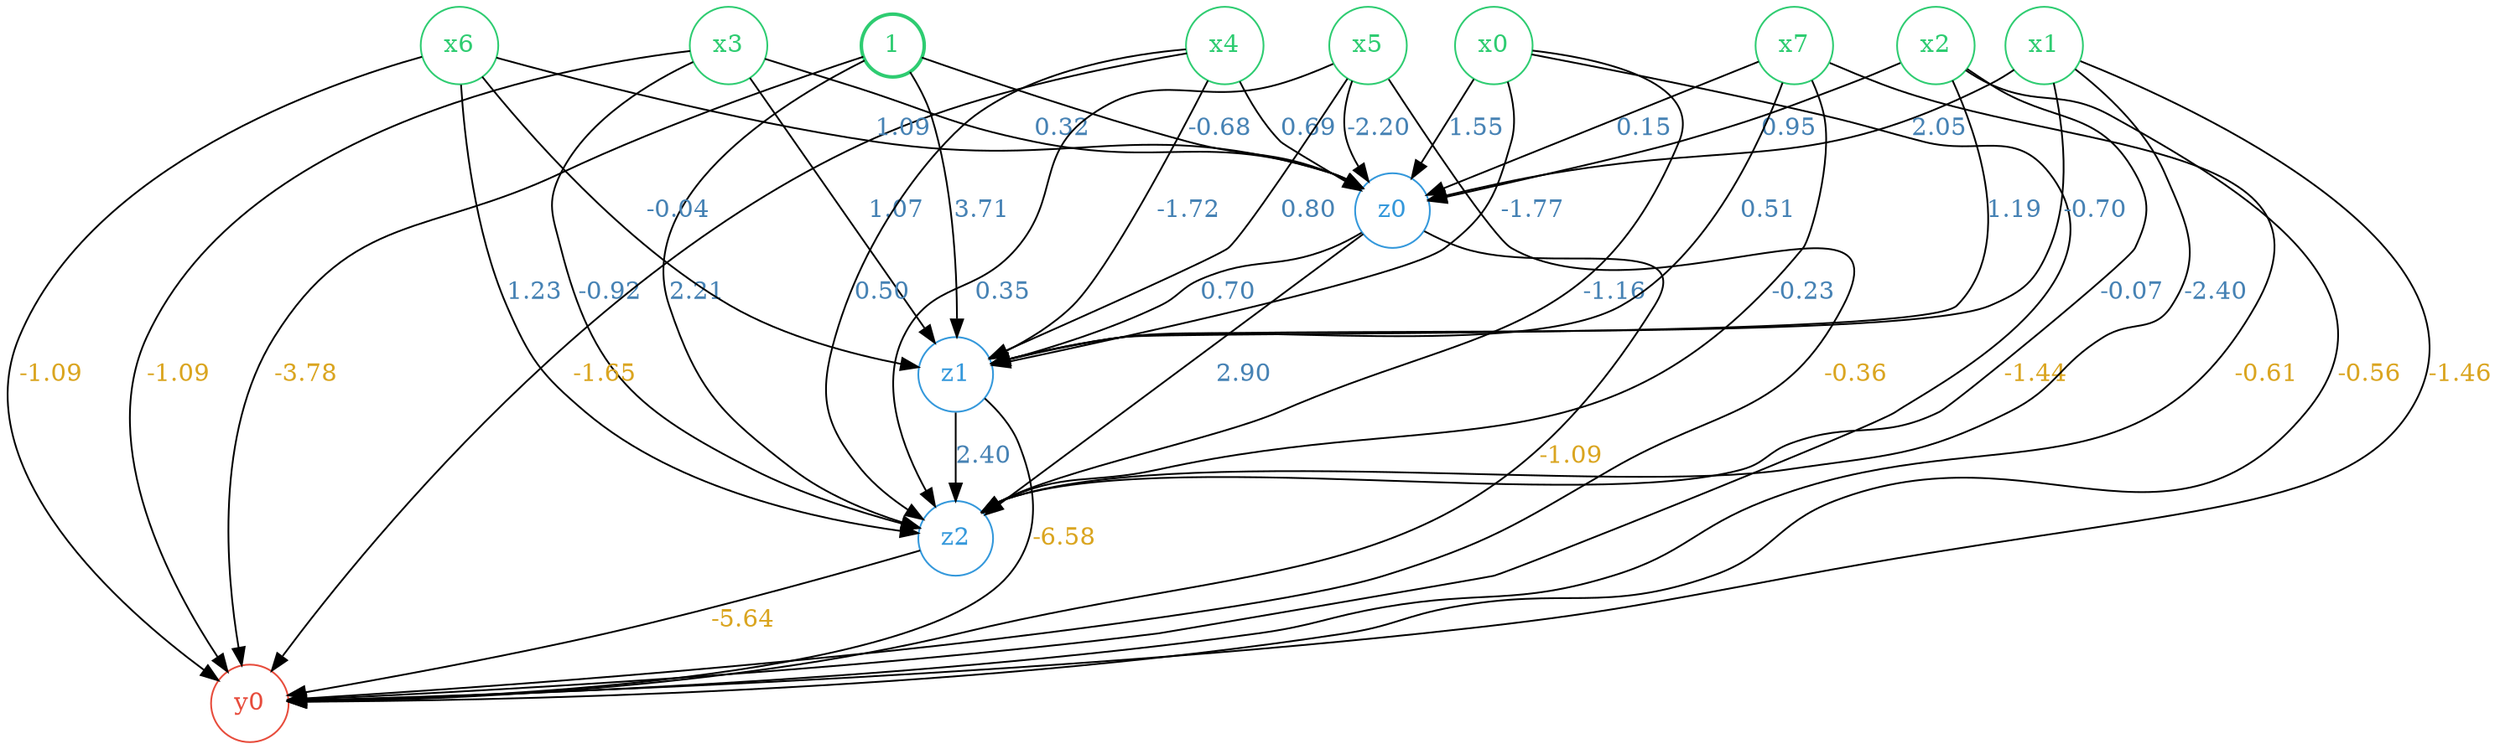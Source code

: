 strict digraph  {
"-1" [color="#2ecc71", fontcolor="#2ecc71", label=1, shape=circle, style=bold];
0 [color="#2ecc71", fontcolor="#2ecc71", label=x0, shape=circle, style=wedged];
1 [color="#2ecc71", fontcolor="#2ecc71", label=x1, shape=circle, style=wedged];
2 [color="#2ecc71", fontcolor="#2ecc71", label=x2, shape=circle, style=wedged];
3 [color="#2ecc71", fontcolor="#2ecc71", label=x3, shape=circle, style=wedged];
4 [color="#2ecc71", fontcolor="#2ecc71", label=x4, shape=circle, style=wedged];
5 [color="#2ecc71", fontcolor="#2ecc71", label=x5, shape=circle, style=wedged];
6 [color="#2ecc71", fontcolor="#2ecc71", label=x6, shape=circle, style=wedged];
7 [color="#2ecc71", fontcolor="#2ecc71", label=x7, shape=circle, style=wedged];
8 [bias="-0.6768175363540649", color="#3498db", fontcolor="#3498db", label=z0, shape=circle, style=wedged];
9 [bias="3.7098195552825928", color="#3498db", fontcolor="#3498db", label=z1, shape=circle, style=wedged];
10 [bias="2.2086029052734375", color="#3498db", fontcolor="#3498db", label=z2, shape=circle, style=wedged];
11 [bias="-3.7779507637023926", color="#e74c3c", fontcolor="#e74c3c", label=y0, shape=circle, style=wedged];
"-1" -> 8  [bias="-0.6768175363540649", fontcolor=steelblue, label="-0.68"];
"-1" -> 9  [bias="3.7098195552825928", fontcolor=steelblue, label="3.71"];
"-1" -> 10  [bias="2.2086029052734375", fontcolor=steelblue, label="2.21"];
"-1" -> 11  [bias="-3.7779507637023926", fontcolor=goldenrod, label="-3.78"];
0 -> 8  [fontcolor=steelblue, label="1.55", weight="1.5457520484924316"];
0 -> 9  [fontcolor=steelblue, label="-1.77", weight="-1.7703990936279297"];
0 -> 10  [fontcolor=steelblue, label="-1.16", weight="-1.1577028036117554"];
0 -> 11  [fontcolor=goldenrod, label="-1.44", weight="-1.4413816928863525"];
1 -> 8  [fontcolor=steelblue, label="2.05", weight="2.0470080375671387"];
1 -> 9  [fontcolor=steelblue, label="-0.70", weight="-0.7029484510421753"];
1 -> 10  [fontcolor=steelblue, label="-2.40", weight="-2.3980255126953125"];
1 -> 11  [fontcolor=goldenrod, label="-1.46", weight="-1.4566587209701538"];
2 -> 8  [fontcolor=steelblue, label="0.95", weight="0.9495311975479126"];
2 -> 9  [fontcolor=steelblue, label="1.19", weight="1.194805383682251"];
2 -> 10  [fontcolor=steelblue, label="-0.07", weight="-0.0672675371170044"];
2 -> 11  [fontcolor=goldenrod, label="-0.56", weight="-0.5627362728118896"];
3 -> 8  [fontcolor=steelblue, label="0.32", weight="0.3175176978111267"];
3 -> 9  [fontcolor=steelblue, label="1.07", weight="1.0720738172531128"];
3 -> 10  [fontcolor=steelblue, label="-0.92", weight="-0.9234215021133423"];
3 -> 11  [fontcolor=goldenrod, label="-1.09", weight="-1.0862762928009033"];
4 -> 8  [fontcolor=steelblue, label="0.69", weight="0.6918180584907532"];
4 -> 9  [fontcolor=steelblue, label="-1.72", weight="-1.7236905097961426"];
4 -> 10  [fontcolor=steelblue, label="0.50", weight="0.49951615929603577"];
4 -> 11  [fontcolor=goldenrod, label="-1.65", weight="-1.6505142450332642"];
5 -> 8  [fontcolor=steelblue, label="-2.20", weight="-2.1962521076202393"];
5 -> 9  [fontcolor=steelblue, label="0.80", weight="0.7972643375396729"];
5 -> 10  [fontcolor=steelblue, label="0.35", weight="0.34829220175743103"];
5 -> 11  [fontcolor=goldenrod, label="-0.36", weight="-0.3558991849422455"];
6 -> 8  [fontcolor=steelblue, label="1.09", weight="1.0859476327896118"];
6 -> 9  [fontcolor=steelblue, label="-0.04", weight="-0.04077813774347305"];
6 -> 10  [fontcolor=steelblue, label="1.23", weight="1.22639799118042"];
6 -> 11  [fontcolor=goldenrod, label="-1.09", weight="-1.0879806280136108"];
7 -> 8  [fontcolor=steelblue, label="0.15", weight="0.14555750787258148"];
7 -> 9  [fontcolor=steelblue, label="0.51", weight="0.5112265944480896"];
7 -> 10  [fontcolor=steelblue, label="-0.23", weight="-0.23013269901275635"];
7 -> 11  [fontcolor=goldenrod, label="-0.61", weight="-0.6087054014205933"];
8 -> 9  [fontcolor=steelblue, label="0.70", weight="0.699965238571167"];
8 -> 10  [fontcolor=steelblue, label="2.90", weight="2.9026083946228027"];
8 -> 11  [fontcolor=goldenrod, label="-1.09", weight="-1.09340500831604"];
9 -> 10  [fontcolor=steelblue, label="2.40", weight="2.40079927444458"];
9 -> 11  [fontcolor=goldenrod, label="-6.58", weight="-6.582900047302246"];
10 -> 11  [fontcolor=goldenrod, label="-5.64", weight="-5.644235134124756"];
}
